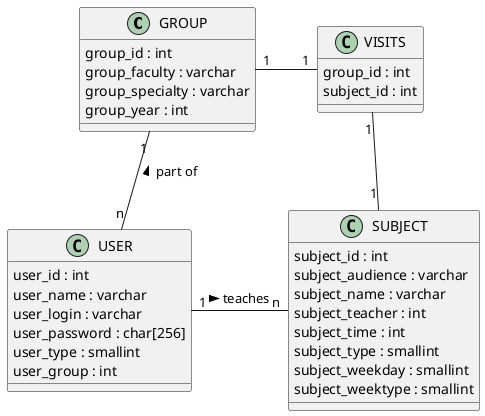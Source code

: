 @startuml Database
class GROUP {
  group_id : int
  group_faculty : varchar
  group_specialty : varchar
  group_year : int
}

class SUBJECT {
  subject_id : int
  subject_audience : varchar
  subject_name : varchar
  subject_teacher : int
  subject_time : int
  subject_type : smallint
  subject_weekday : smallint
  subject_weektype : smallint
}

class USER {
  user_id : int
  user_name : varchar
  user_login : varchar
  user_password : char[256]
  user_type : smallint
  user_group : int
}

class VISITS {
  group_id : int
  subject_id : int
}

USER "n" -up- "1" GROUP : part of >
USER "1" -right- "n" SUBJECT : teaches >
SUBJECT "1" -up- "1" VISITS
GROUP "1" -right- "1" VISITS
@enduml

